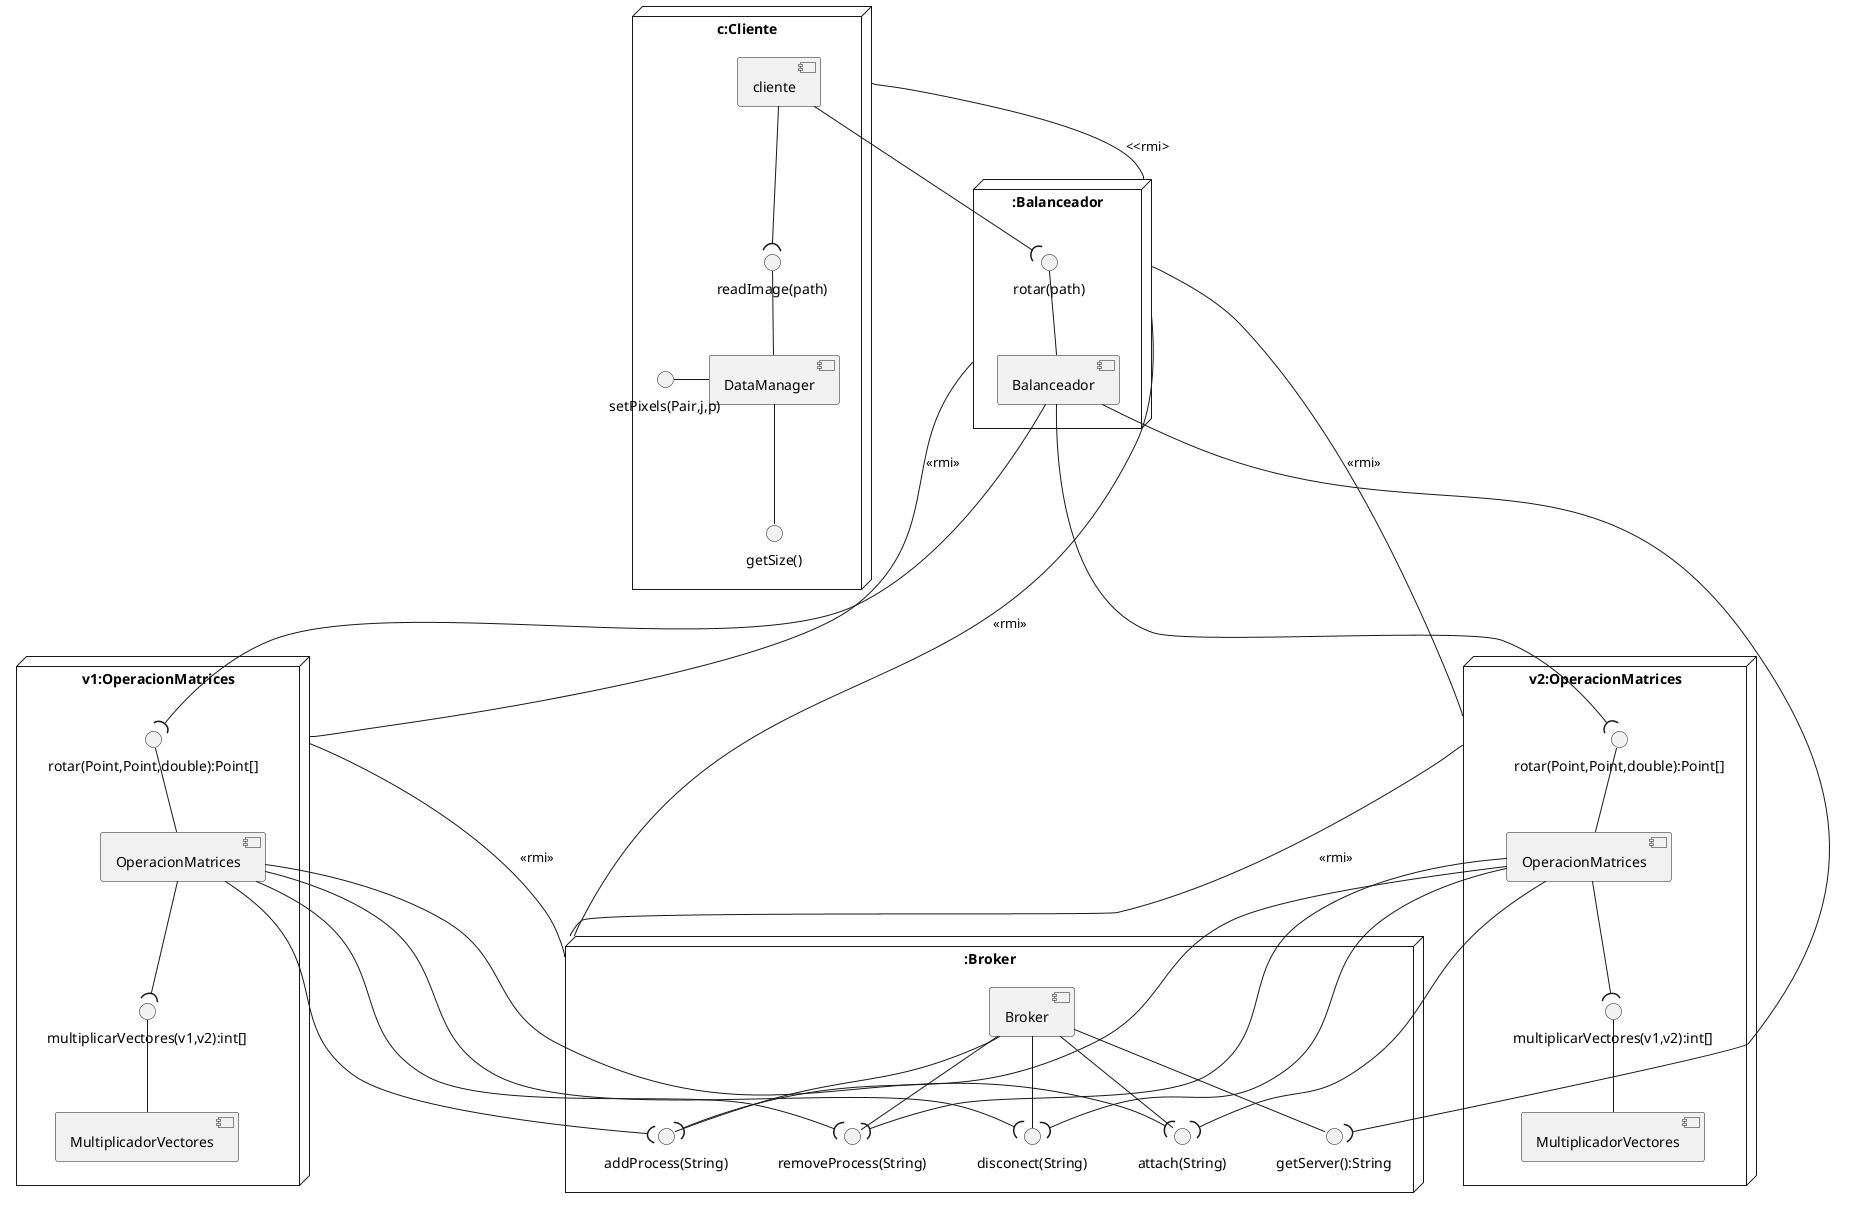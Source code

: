 @startuml Operaciones de matrices
node c:Cliente as c{
    component cliente as cl
    component DataManager as Ma
    () " setPixels(Pair,j,p) " as sp
    sp - Ma
    () " readImage(path) " as ri
    () "getSize()" as size
    Ma -- size
    ri -- Ma
    cl --( ri
}
node :Balanceador as m{
    component Balanceador as mM
    () "rotar(path)" as iMM
    iMM -- mM
    cl --( iMM
}
node v1:OperacionMatrices as v1{
    component OperacionMatrices as mV
    component MultiplicadorVectores as mVec
    () "rotar(Point,Point,double):Point[]" as iMV
    () "multiplicarVectores(v1,v2):int[]" as mVI
    mVI -- mVec
    iMV -- mV
    mM---( iMV
    mV --( mVI
}
node v2:OperacionMatrices as v2{
    component OperacionMatrices as mV2
    component MultiplicadorVectores as mVec2
    () "rotar(Point,Point,double):Point[]" as iMV2
    () "multiplicarVectores(v1,v2):int[]" as mVI2
    mVI2 -- mVec2
    iMV2 -- mV2
    mM --( iMV2
    mV2 --( mVI2
}
node :Broker as b{
    component "Broker" as br
    () "attach(String)" as rg
    br -- rg
    () "getServer():String" as gs
    br -- gs
    () "addProcess(String)" as ap
    br -- ap
    () "removeProcess(String)" as rp
    br -- rp
    () "disconect(String)" as d
    br -- d
}
mM --( gs
mV2 ---( d
mV2 ---( rg
mV2 ---( ap
mV2 ---( rp
mV ---( d
mV ---( rg
mV ---( ap
mV ---( rp

c -- m :<<rmi>
m--v1:<<rmi>>
m--v2:<<rmi>>
m -- b:<<rmi>>
v1 - b:<<rmi>>
v2 - b:<<rmi>>




@enduml

